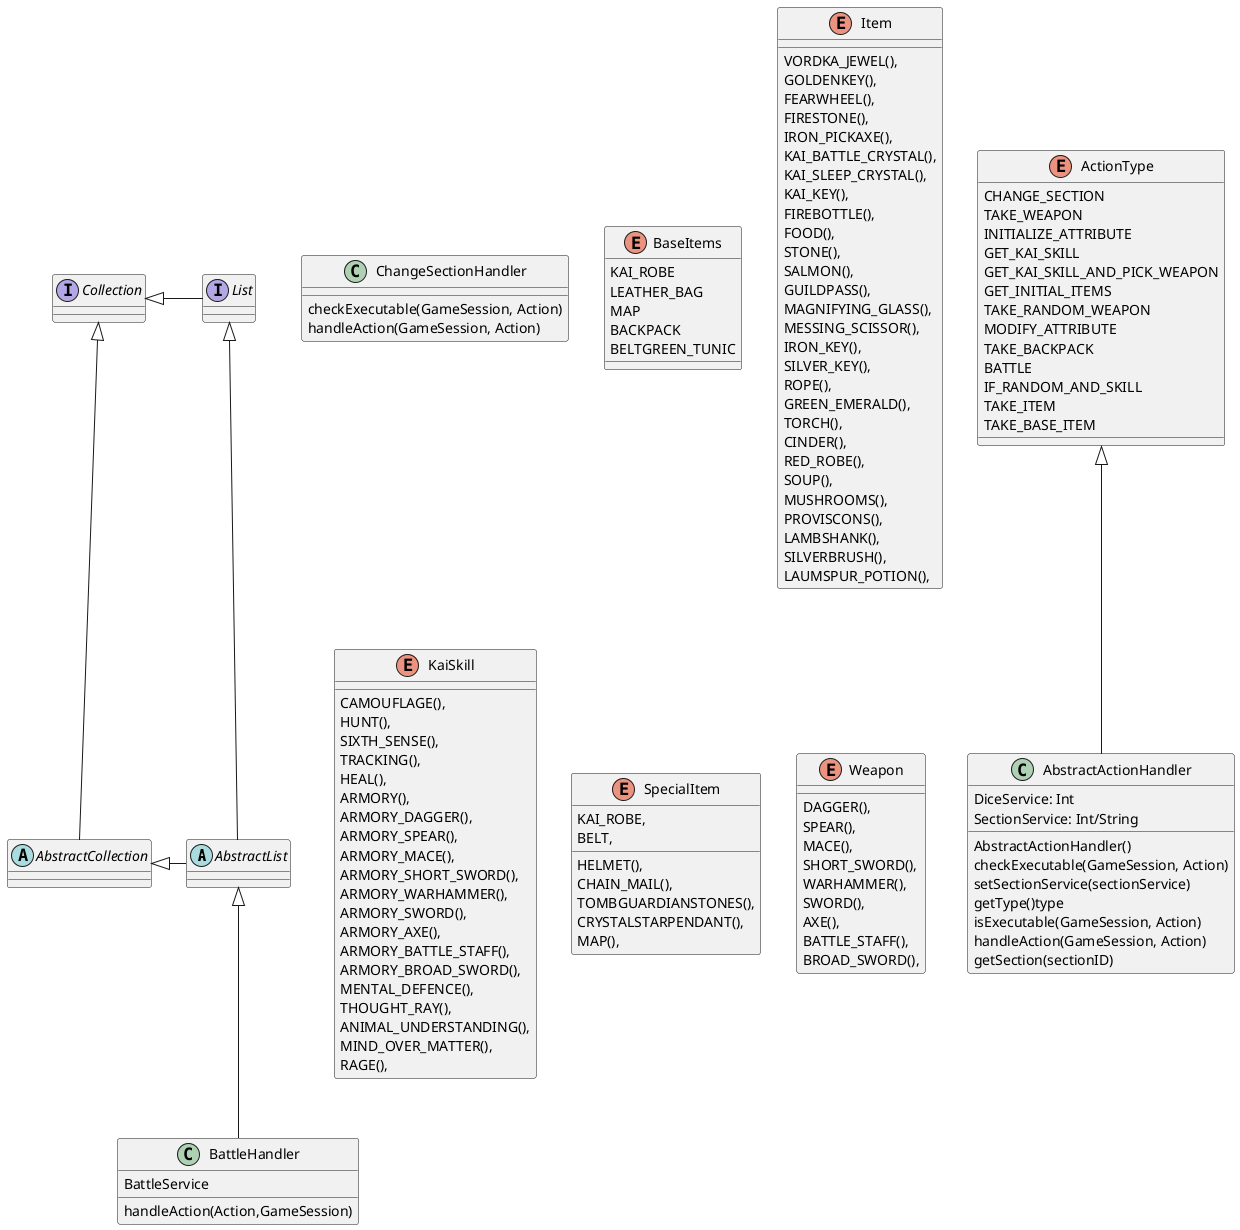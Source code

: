 @startuml
'https://plantuml.com/class-diagram

abstract class AbstractList
abstract AbstractCollection
interface List
interface Collection

List <|-- AbstractList
Collection <|-- AbstractCollection

Collection <|- List
AbstractCollection <|- AbstractList
AbstractList <|-- BattleHandler
ActionType <|-- AbstractActionHandler

class BattleHandler {
BattleService
handleAction(Action,GameSession)
}
class ChangeSectionHandler {
checkExecutable(GameSession, Action)
handleAction(GameSession, Action)
}
class AbstractActionHandler{
DiceService: Int
SectionService: Int/String
AbstractActionHandler()
checkExecutable(GameSession, Action)
setSectionService(sectionService)
getType()type
isExecutable(GameSession, Action)
handleAction(GameSession, Action)
getSection(sectionID)

}
enum ActionType {
CHANGE_SECTION
TAKE_WEAPON
INITIALIZE_ATTRIBUTE
GET_KAI_SKILL
GET_KAI_SKILL_AND_PICK_WEAPON
GET_INITIAL_ITEMS
TAKE_RANDOM_WEAPON
MODIFY_ATTRIBUTE
TAKE_BACKPACK
BATTLE
IF_RANDOM_AND_SKILL
TAKE_ITEM
TAKE_BASE_ITEM
}
enum BaseItems {
KAI_ROBE
LEATHER_BAG
MAP
BACKPACK
BELTGREEN_TUNIC

}

enum Item {
VORDKA_JEWEL(),
    GOLDENKEY(),
    FEARWHEEL(),
    FIRESTONE(),
    IRON_PICKAXE(),
    KAI_BATTLE_CRYSTAL(),
    KAI_SLEEP_CRYSTAL(),
    KAI_KEY(),
    FIREBOTTLE(),
    FOOD(),
    STONE(),
    SALMON(),
    GUILDPASS(),
    MAGNIFYING_GLASS(),
    MESSING_SCISSOR(),
    IRON_KEY(),
    SILVER_KEY(),
    ROPE(),
    GREEN_EMERALD(),
    TORCH(),
    CINDER(),
    RED_ROBE(),
    SOUP(),
    MUSHROOMS(),
    PROVISCONS(),
    LAMBSHANK(),
    SILVERBRUSH(),
    LAUMSPUR_POTION(),
}
enum KaiSkill {
 CAMOUFLAGE(),
    HUNT(),
    SIXTH_SENSE(),
    TRACKING(),
    HEAL(),
    ARMORY(),
    ARMORY_DAGGER(),
    ARMORY_SPEAR(),
    ARMORY_MACE(),
    ARMORY_SHORT_SWORD(),
    ARMORY_WARHAMMER(),
    ARMORY_SWORD(),
    ARMORY_AXE(),
    ARMORY_BATTLE_STAFF(),
    ARMORY_BROAD_SWORD(),
    MENTAL_DEFENCE(),
    THOUGHT_RAY(),
    ANIMAL_UNDERSTANDING(),
    MIND_OVER_MATTER(),
    RAGE(),

}
enum SpecialItem {
HELMET(),
CHAIN_MAIL(),
    TOMBGUARDIANSTONES(),
    CRYSTALSTARPENDANT(),
    MAP(),
    KAI_ROBE,
    BELT,

}
enum Weapon {
DAGGER(),
    SPEAR(),
    MACE(),
    SHORT_SWORD(),
    WARHAMMER(),
    SWORD(),
    AXE(),
    BATTLE_STAFF(),
    BROAD_SWORD(),
}

@enduml